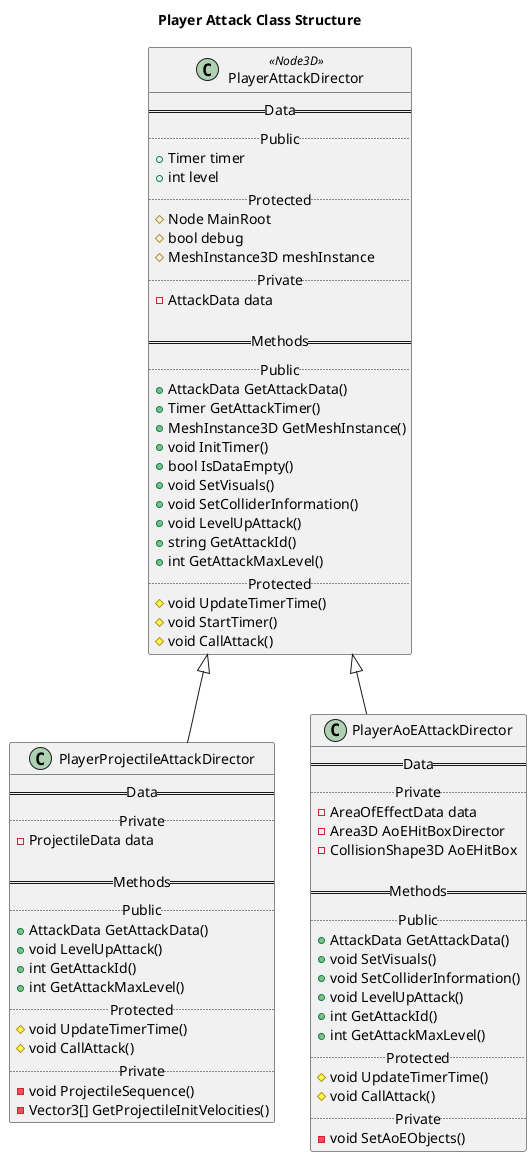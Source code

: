 @startuml Player Attack Class Structure

title Player Attack Class Structure

class PlayerAttackDirector <<Node3D>>{
    == Data ==
    .. Public ..
    + Timer timer
    + int level
    .. Protected ..
    # Node MainRoot
    # bool debug
    # MeshInstance3D meshInstance
    .. Private ..
    - AttackData data

    == Methods ==
    .. Public ..
    + AttackData GetAttackData()
    + Timer GetAttackTimer()
    + MeshInstance3D GetMeshInstance()
    + void InitTimer()
    + bool IsDataEmpty()
    + void SetVisuals()
    + void SetColliderInformation()
    + void LevelUpAttack()
    + string GetAttackId()
    + int GetAttackMaxLevel()
    .. Protected ..
    # void UpdateTimerTime()
    # void StartTimer()
    # void CallAttack()
}

class PlayerProjectileAttackDirector {
    == Data ==
    .. Private ..
    - ProjectileData data

    == Methods ==
    .. Public ..
    + AttackData GetAttackData()
    + void LevelUpAttack()
    + int GetAttackId()
    + int GetAttackMaxLevel()
    .. Protected ..
    # void UpdateTimerTime()
    # void CallAttack()
    .. Private ..
    - void ProjectileSequence()
    - Vector3[] GetProjectileInitVelocities()
}

class PlayerAoEAttackDirector {
    == Data ==
    .. Private ..
    - AreaOfEffectData data
    - Area3D AoEHitBoxDirector
    - CollisionShape3D AoEHitBox

    == Methods ==
    .. Public ..
    + AttackData GetAttackData()
    + void SetVisuals()
    + void SetColliderInformation()
    + void LevelUpAttack()
    + int GetAttackId()
    + int GetAttackMaxLevel()
    .. Protected ..
    # void UpdateTimerTime()
    # void CallAttack()
    .. Private ..
    - void SetAoEObjects()
}

PlayerAttackDirector <|-- PlayerProjectileAttackDirector
PlayerAttackDirector <|-- PlayerAoEAttackDirector

@enduml